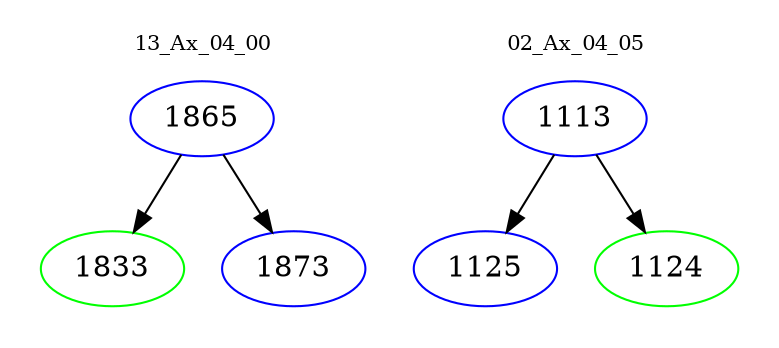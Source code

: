 digraph{
subgraph cluster_0 {
color = white
label = "13_Ax_04_00";
fontsize=10;
T0_1865 [label="1865", color="blue"]
T0_1865 -> T0_1833 [color="black"]
T0_1833 [label="1833", color="green"]
T0_1865 -> T0_1873 [color="black"]
T0_1873 [label="1873", color="blue"]
}
subgraph cluster_1 {
color = white
label = "02_Ax_04_05";
fontsize=10;
T1_1113 [label="1113", color="blue"]
T1_1113 -> T1_1125 [color="black"]
T1_1125 [label="1125", color="blue"]
T1_1113 -> T1_1124 [color="black"]
T1_1124 [label="1124", color="green"]
}
}
